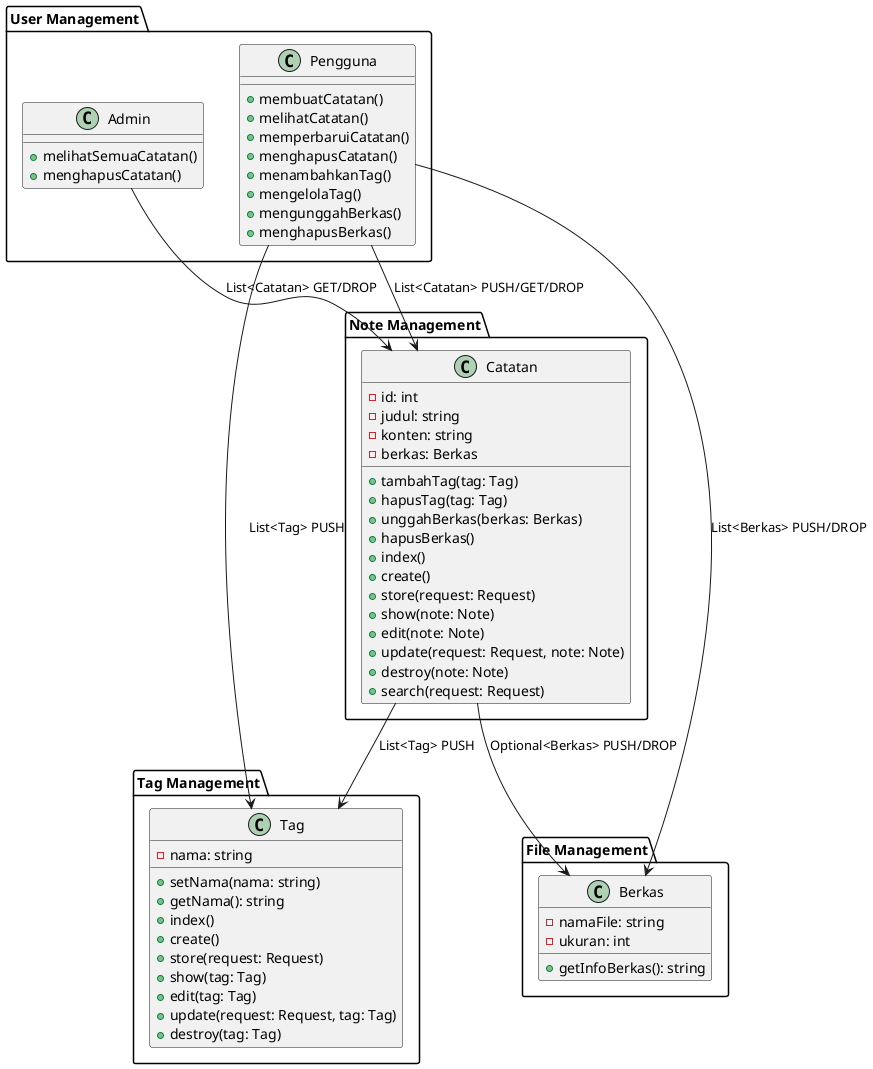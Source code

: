 @startuml Chronicle

package "User Management" {
    class Pengguna {
        + membuatCatatan()
        + melihatCatatan()
        + memperbaruiCatatan()
        + menghapusCatatan()
        + menambahkanTag()
        + mengelolaTag()
        + mengunggahBerkas()
        + menghapusBerkas()
    }
    class Admin {
        + melihatSemuaCatatan()
        + menghapusCatatan()
    }
}

package "Note Management" {
    class Catatan {
        - id: int
        - judul: string
        - konten: string
        - berkas: Berkas
        + tambahTag(tag: Tag)
        + hapusTag(tag: Tag)
        + unggahBerkas(berkas: Berkas)
        + hapusBerkas()
        + index()
        + create()
        + store(request: Request)
        + show(note: Note)
        + edit(note: Note)
        + update(request: Request, note: Note)
        + destroy(note: Note)
        + search(request: Request)
    }
}

package "Tag Management" {
    class Tag {
        - nama: string
        + setNama(nama: string)
        + getNama(): string
        + index()
        + create()
        + store(request: Request)
        + show(tag: Tag)
        + edit(tag: Tag)
        + update(request: Request, tag: Tag)
        + destroy(tag: Tag)
    }
}

package "File Management" {
    class Berkas {
        - namaFile: string
        - ukuran: int
        + getInfoBerkas(): string
    }
}

Pengguna --> Catatan : "List<Catatan> PUSH/GET/DROP"
Pengguna --> Tag : "List<Tag> PUSH"
Pengguna --> Berkas : "List<Berkas> PUSH/DROP"
Admin --> Catatan : "List<Catatan> GET/DROP"
Catatan --> Tag : "List<Tag> PUSH"
Catatan --> Berkas : "Optional<Berkas> PUSH/DROP"

@enduml
